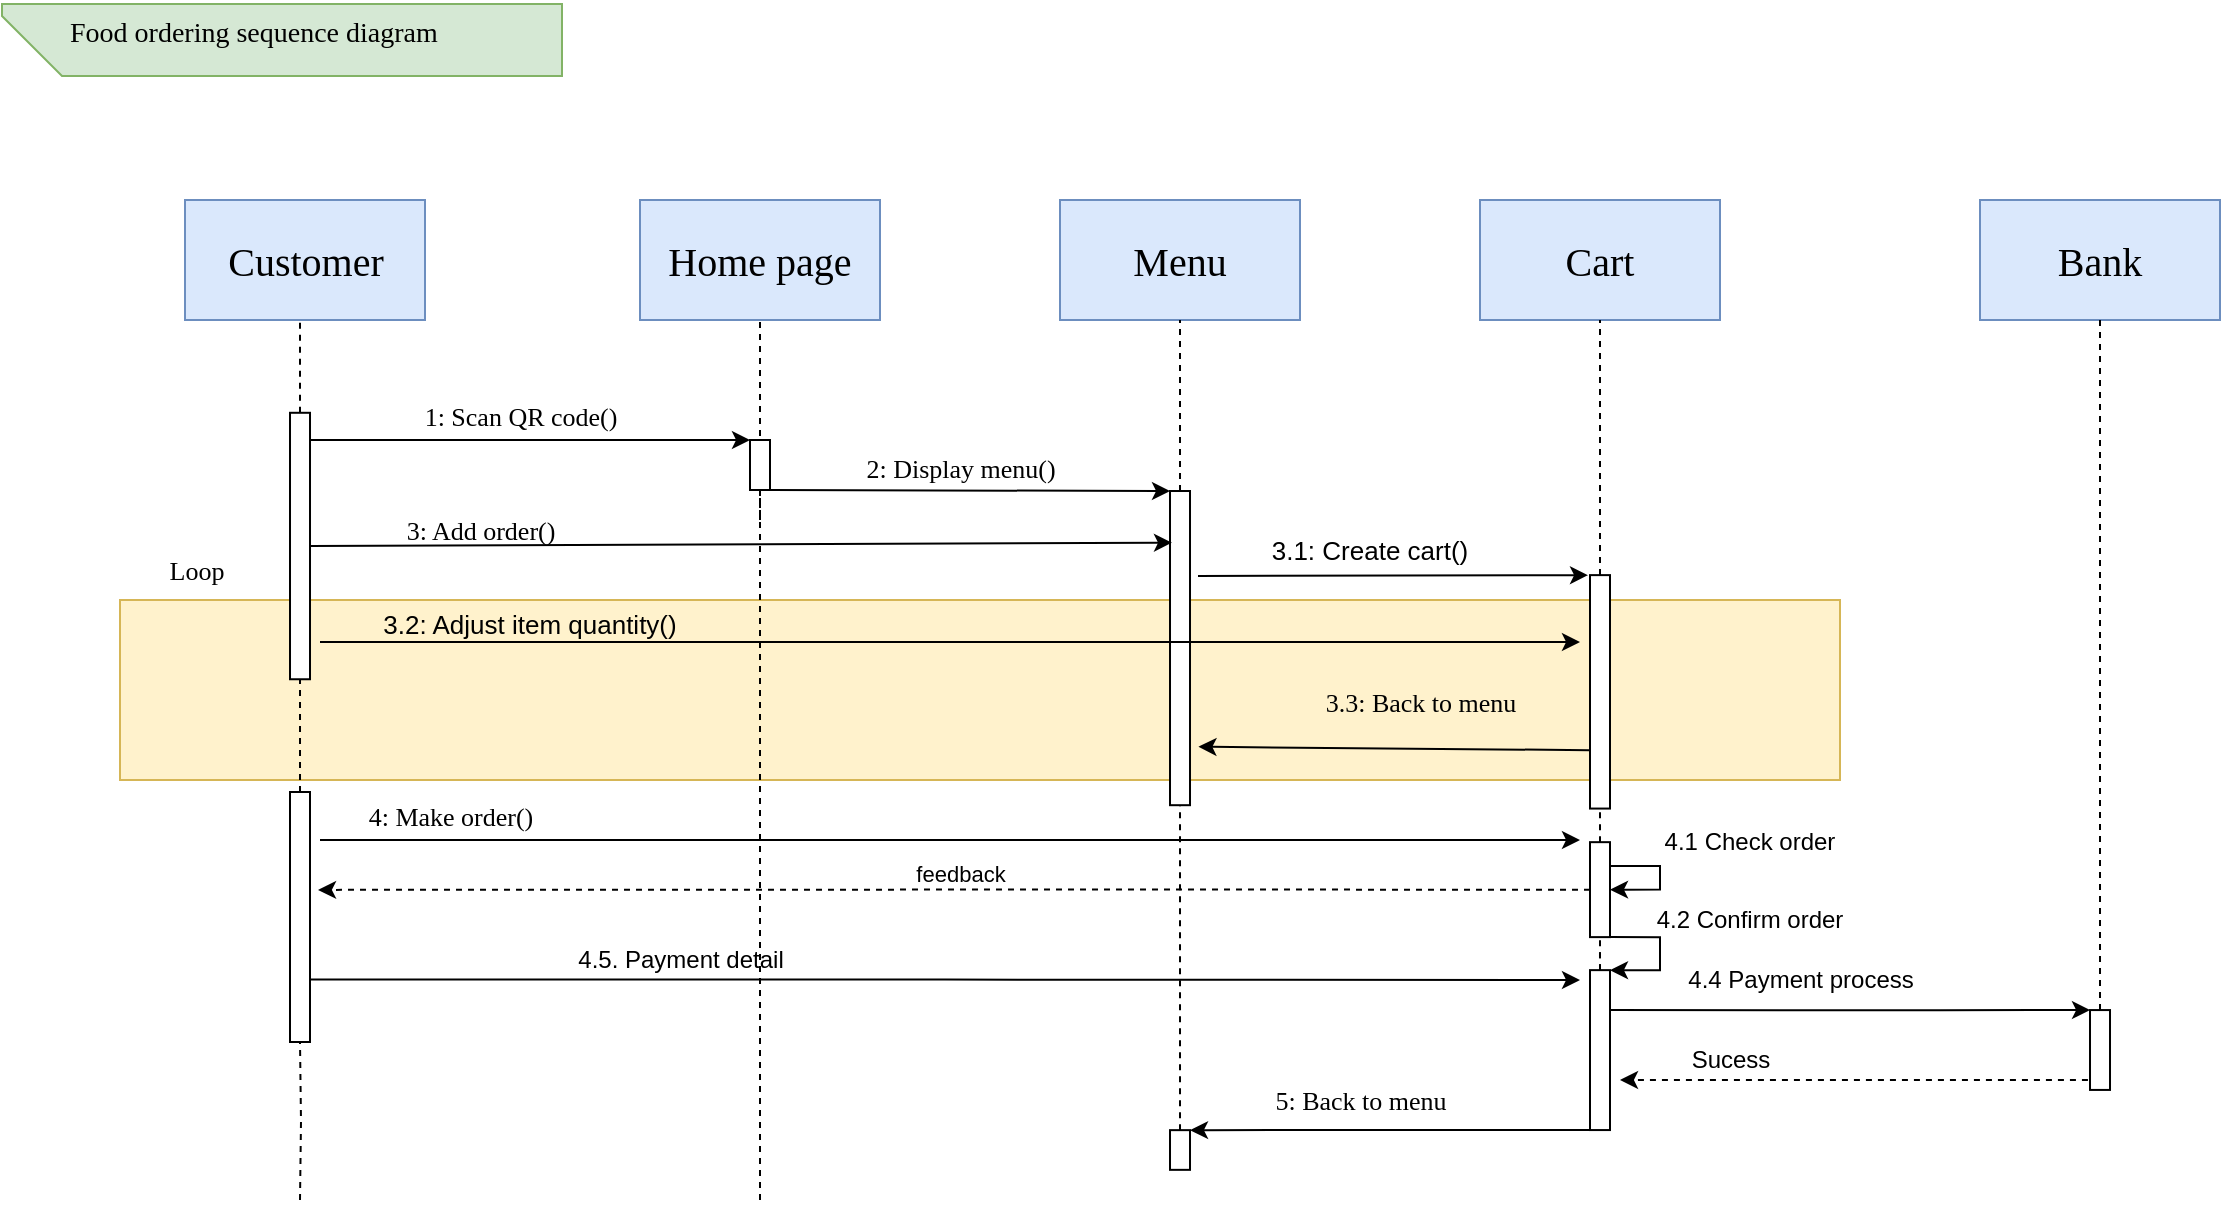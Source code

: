 <mxfile version="15.5.0" type="google" pages="2"><diagram name="05/10/2021" id="9361dd3d-8414-5efd-6122-117bd74ce7a7"><mxGraphModel dx="1422" dy="1200" grid="1" gridSize="10" guides="1" tooltips="1" connect="1" arrows="1" fold="1" page="0" pageScale="1.5" pageWidth="826" pageHeight="1169" background="none" math="0" shadow="0"><root><mxCell id="0"/><mxCell id="1" parent="0"/><mxCell id="J8pG7T0ODzPKXduQOm5k-126" value="" style="rounded=0;whiteSpace=wrap;html=1;fontFamily=Verdana;fontSize=13;fillColor=#fff2cc;strokeColor=#d6b656;" parent="1" vertex="1"><mxGeometry x="60" y="60" width="860" height="90" as="geometry"/></mxCell><mxCell id="J8pG7T0ODzPKXduQOm5k-93" value="" style="shape=card;whiteSpace=wrap;html=1;rotation=-90;fillColor=#d5e8d4;strokeColor=#82b366;direction=east;" parent="1" vertex="1"><mxGeometry x="123" y="-360" width="36" height="280" as="geometry"/></mxCell><mxCell id="J8pG7T0ODzPKXduQOm5k-92" value="Food ordering sequence diagram" style="text;strokeColor=none;fillColor=none;align=left;verticalAlign=middle;spacingLeft=4;spacingRight=4;overflow=hidden;points=[[0,0.5],[1,0.5]];portConstraint=eastwest;rotatable=0;fontFamily=Verdana;fontSize=14;direction=east;" parent="1" vertex="1"><mxGeometry x="29" y="-240" width="280" height="30" as="geometry"/></mxCell><mxCell id="J8pG7T0ODzPKXduQOm5k-95" value="&lt;font style=&quot;font-size: 20px&quot; face=&quot;Verdana&quot;&gt;Menu&lt;/font&gt;" style="rounded=0;whiteSpace=wrap;html=1;fillColor=#dae8fc;strokeColor=#6c8ebf;" parent="1" vertex="1"><mxGeometry x="530" y="-140" width="120" height="60" as="geometry"/></mxCell><mxCell id="J8pG7T0ODzPKXduQOm5k-96" value="&lt;font style=&quot;font-size: 20px&quot; face=&quot;Verdana&quot;&gt;Cart&lt;/font&gt;" style="rounded=0;whiteSpace=wrap;html=1;fillColor=#dae8fc;strokeColor=#6c8ebf;" parent="1" vertex="1"><mxGeometry x="740" y="-140" width="120" height="60" as="geometry"/></mxCell><mxCell id="J8pG7T0ODzPKXduQOm5k-97" value="" style="endArrow=none;dashed=1;html=1;fontFamily=Verdana;fontSize=14;entryX=0.5;entryY=1;entryDx=0;entryDy=0;startArrow=none;" parent="1" source="QFGXGNck66Hz6blY40Xn-1" edge="1"><mxGeometry width="50" height="50" relative="1" as="geometry"><mxPoint x="150" y="220" as="sourcePoint"/><mxPoint x="150" y="-80" as="targetPoint"/></mxGeometry></mxCell><mxCell id="J8pG7T0ODzPKXduQOm5k-98" value="" style="endArrow=classic;html=1;fontFamily=Verdana;fontSize=14;entryX=1;entryY=0;entryDx=0;entryDy=0;" parent="1" target="J8pG7T0ODzPKXduQOm5k-102" edge="1"><mxGeometry width="50" height="50" relative="1" as="geometry"><mxPoint x="150" y="-20" as="sourcePoint"/><mxPoint x="370" y="-20" as="targetPoint"/></mxGeometry></mxCell><mxCell id="J8pG7T0ODzPKXduQOm5k-99" value="" style="endArrow=none;dashed=1;html=1;fontFamily=Verdana;fontSize=17;entryX=0.5;entryY=1;entryDx=0;entryDy=0;" parent="1" edge="1"><mxGeometry width="50" height="50" relative="1" as="geometry"><mxPoint x="380" y="20" as="sourcePoint"/><mxPoint x="380" y="-80" as="targetPoint"/></mxGeometry></mxCell><mxCell id="J8pG7T0ODzPKXduQOm5k-101" value="1: Scan QR code()" style="text;html=1;align=center;verticalAlign=middle;resizable=0;points=[];autosize=1;strokeColor=none;fillColor=none;fontSize=13;fontFamily=Verdana;" parent="1" vertex="1"><mxGeometry x="190" y="-42" width="140" height="20" as="geometry"/></mxCell><mxCell id="J8pG7T0ODzPKXduQOm5k-102" value="" style="rounded=0;whiteSpace=wrap;html=1;fontFamily=Verdana;fontSize=13;rotation=-90;" parent="1" vertex="1"><mxGeometry x="367.5" y="-12.5" width="25" height="10" as="geometry"/></mxCell><mxCell id="J8pG7T0ODzPKXduQOm5k-105" value="" style="endArrow=none;dashed=1;html=1;fontFamily=Verdana;fontSize=13;entryX=0;entryY=0.5;entryDx=0;entryDy=0;" parent="1" target="J8pG7T0ODzPKXduQOm5k-102" edge="1"><mxGeometry width="50" height="50" relative="1" as="geometry"><mxPoint x="380" y="360" as="sourcePoint"/><mxPoint x="240" y="80" as="targetPoint"/></mxGeometry></mxCell><mxCell id="J8pG7T0ODzPKXduQOm5k-107" value="" style="rounded=0;whiteSpace=wrap;html=1;fontFamily=Verdana;fontSize=13;rotation=-90;" parent="1" vertex="1"><mxGeometry x="511.46" y="79.05" width="157.09" height="10" as="geometry"/></mxCell><mxCell id="J8pG7T0ODzPKXduQOm5k-110" value="" style="endArrow=classic;html=1;fontFamily=Verdana;fontSize=13;entryX=1;entryY=0;entryDx=0;entryDy=0;exitX=0;exitY=1;exitDx=0;exitDy=0;" parent="1" source="J8pG7T0ODzPKXduQOm5k-102" target="J8pG7T0ODzPKXduQOm5k-107" edge="1"><mxGeometry width="50" height="50" relative="1" as="geometry"><mxPoint x="380" y="6" as="sourcePoint"/><mxPoint x="570" y="25" as="targetPoint"/></mxGeometry></mxCell><mxCell id="J8pG7T0ODzPKXduQOm5k-111" value="" style="endArrow=none;dashed=1;html=1;fontFamily=Verdana;fontSize=13;entryX=0.5;entryY=1;entryDx=0;entryDy=0;exitX=1;exitY=0.5;exitDx=0;exitDy=0;" parent="1" source="J8pG7T0ODzPKXduQOm5k-107" target="J8pG7T0ODzPKXduQOm5k-95" edge="1"><mxGeometry width="50" height="50" relative="1" as="geometry"><mxPoint x="590" y="20" as="sourcePoint"/><mxPoint x="400" y="40" as="targetPoint"/></mxGeometry></mxCell><mxCell id="J8pG7T0ODzPKXduQOm5k-112" value="2: Display menu()" style="text;html=1;align=center;verticalAlign=middle;resizable=0;points=[];autosize=1;strokeColor=none;fillColor=none;fontSize=13;fontFamily=Verdana;" parent="1" vertex="1"><mxGeometry x="415" y="-16" width="130" height="20" as="geometry"/></mxCell><mxCell id="J8pG7T0ODzPKXduQOm5k-114" value="" style="endArrow=classic;html=1;fontFamily=Verdana;fontSize=13;exitX=0.5;exitY=1;exitDx=0;exitDy=0;entryX=0.924;entryY=0.099;entryDx=0;entryDy=0;entryPerimeter=0;" parent="1" source="QFGXGNck66Hz6blY40Xn-1" edge="1"><mxGeometry width="50" height="50" relative="1" as="geometry"><mxPoint x="155.005" y="36.01" as="sourcePoint"/><mxPoint x="585.995" y="31.342" as="targetPoint"/></mxGeometry></mxCell><mxCell id="J8pG7T0ODzPKXduQOm5k-115" value="" style="rounded=0;whiteSpace=wrap;html=1;fontFamily=Verdana;fontSize=13;rotation=-90;" parent="1" vertex="1"><mxGeometry x="741.64" y="100.92" width="116.72" height="10" as="geometry"/></mxCell><mxCell id="J8pG7T0ODzPKXduQOm5k-117" value="3: Add order()" style="text;html=1;align=center;verticalAlign=middle;resizable=0;points=[];autosize=1;strokeColor=none;fillColor=none;fontSize=13;fontFamily=Verdana;" parent="1" vertex="1"><mxGeometry x="185" y="15" width="110" height="20" as="geometry"/></mxCell><mxCell id="x2Wjz7FNC9mvVcoslnoW-4" style="edgeStyle=orthogonalEdgeStyle;rounded=0;orthogonalLoop=1;jettySize=auto;html=1;exitX=0;exitY=1;exitDx=0;exitDy=0;entryX=1;entryY=1;entryDx=0;entryDy=0;" parent="1" source="J8pG7T0ODzPKXduQOm5k-122" target="x2Wjz7FNC9mvVcoslnoW-7" edge="1"><mxGeometry relative="1" as="geometry"><mxPoint x="804.995" y="220.038" as="targetPoint"/><Array as="points"><mxPoint x="830" y="229"/><mxPoint x="830" y="245"/></Array></mxGeometry></mxCell><mxCell id="x2Wjz7FNC9mvVcoslnoW-32" style="edgeStyle=orthogonalEdgeStyle;rounded=0;orthogonalLoop=1;jettySize=auto;html=1;exitX=0.75;exitY=1;exitDx=0;exitDy=0;fontFamily=Helvetica;fontSize=12;entryX=0.5;entryY=1;entryDx=0;entryDy=0;" parent="1" source="J8pG7T0ODzPKXduQOm5k-122" target="J8pG7T0ODzPKXduQOm5k-122" edge="1"><mxGeometry relative="1" as="geometry"><mxPoint x="840" y="200" as="targetPoint"/><Array as="points"><mxPoint x="830" y="193"/><mxPoint x="830" y="205"/></Array></mxGeometry></mxCell><mxCell id="x2Wjz7FNC9mvVcoslnoW-34" style="edgeStyle=orthogonalEdgeStyle;rounded=0;orthogonalLoop=1;jettySize=auto;html=1;exitX=0.5;exitY=0;exitDx=0;exitDy=0;fontFamily=Helvetica;fontSize=12;dashed=1;" parent="1" source="J8pG7T0ODzPKXduQOm5k-122" edge="1"><mxGeometry relative="1" as="geometry"><mxPoint x="159.012" y="204.944" as="targetPoint"/></mxGeometry></mxCell><mxCell id="J8pG7T0ODzPKXduQOm5k-122" value="" style="rounded=0;whiteSpace=wrap;html=1;fontFamily=Verdana;fontSize=13;rotation=-90;" parent="1" vertex="1"><mxGeometry x="776.26" y="199.82" width="47.48" height="10" as="geometry"/></mxCell><mxCell id="J8pG7T0ODzPKXduQOm5k-127" value="Loop" style="text;html=1;align=center;verticalAlign=middle;resizable=0;points=[];autosize=1;strokeColor=none;fillColor=none;fontSize=13;fontFamily=Verdana;" parent="1" vertex="1"><mxGeometry x="73" y="35" width="50" height="20" as="geometry"/></mxCell><mxCell id="J8pG7T0ODzPKXduQOm5k-130" value="" style="endArrow=classic;html=1;fontFamily=Verdana;fontSize=13;entryX=0.186;entryY=1.422;entryDx=0;entryDy=0;entryPerimeter=0;exitX=0.25;exitY=0;exitDx=0;exitDy=0;" parent="1" source="J8pG7T0ODzPKXduQOm5k-115" target="J8pG7T0ODzPKXduQOm5k-107" edge="1"><mxGeometry width="50" height="50" relative="1" as="geometry"><mxPoint x="780" y="134" as="sourcePoint"/><mxPoint x="620" y="134" as="targetPoint"/></mxGeometry></mxCell><mxCell id="J8pG7T0ODzPKXduQOm5k-131" value="3.3: Back to menu" style="text;html=1;align=center;verticalAlign=middle;resizable=0;points=[];autosize=1;strokeColor=none;fillColor=none;fontSize=13;fontFamily=Verdana;" parent="1" vertex="1"><mxGeometry x="640" y="100.92" width="140" height="20" as="geometry"/></mxCell><mxCell id="J8pG7T0ODzPKXduQOm5k-133" value="4: Make order()" style="text;html=1;align=center;verticalAlign=middle;resizable=0;points=[];autosize=1;strokeColor=none;fillColor=none;fontSize=13;fontFamily=Verdana;" parent="1" vertex="1"><mxGeometry x="165" y="158" width="120" height="20" as="geometry"/></mxCell><mxCell id="J8pG7T0ODzPKXduQOm5k-136" value="" style="endArrow=none;dashed=1;html=1;fontFamily=Verdana;fontSize=13;entryX=0.5;entryY=1;entryDx=0;entryDy=0;exitX=1;exitY=0.5;exitDx=0;exitDy=0;" parent="1" source="J8pG7T0ODzPKXduQOm5k-115" target="J8pG7T0ODzPKXduQOm5k-96" edge="1"><mxGeometry width="50" height="50" relative="1" as="geometry"><mxPoint x="540" y="110" as="sourcePoint"/><mxPoint x="590" y="60" as="targetPoint"/></mxGeometry></mxCell><mxCell id="J8pG7T0ODzPKXduQOm5k-137" value="" style="endArrow=none;dashed=1;html=1;fontFamily=Verdana;fontSize=13;exitX=1;exitY=0.5;exitDx=0;exitDy=0;entryX=0;entryY=0.5;entryDx=0;entryDy=0;" parent="1" source="J8pG7T0ODzPKXduQOm5k-122" target="J8pG7T0ODzPKXduQOm5k-115" edge="1"><mxGeometry width="50" height="50" relative="1" as="geometry"><mxPoint x="540" y="110" as="sourcePoint"/><mxPoint x="802" y="110" as="targetPoint"/></mxGeometry></mxCell><mxCell id="J8pG7T0ODzPKXduQOm5k-139" value="5: Back to menu" style="text;html=1;align=center;verticalAlign=middle;resizable=0;points=[];autosize=1;strokeColor=none;fillColor=none;fontSize=13;fontFamily=Verdana;" parent="1" vertex="1"><mxGeometry x="620" y="300" width="120" height="20" as="geometry"/></mxCell><mxCell id="QFGXGNck66Hz6blY40Xn-1" value="" style="rounded=0;whiteSpace=wrap;html=1;fontFamily=Verdana;fontSize=13;rotation=-90;" parent="1" vertex="1"><mxGeometry x="83.39" y="28.01" width="133.23" height="10" as="geometry"/></mxCell><mxCell id="QFGXGNck66Hz6blY40Xn-2" value="" style="endArrow=none;dashed=1;html=1;fontFamily=Verdana;fontSize=14;entryX=0;entryY=0.5;entryDx=0;entryDy=0;startArrow=none;" parent="1" source="QFGXGNck66Hz6blY40Xn-11" target="QFGXGNck66Hz6blY40Xn-1" edge="1"><mxGeometry width="50" height="50" relative="1" as="geometry"><mxPoint x="150" y="240" as="sourcePoint"/><mxPoint x="150" y="190" as="targetPoint"/></mxGeometry></mxCell><mxCell id="QFGXGNck66Hz6blY40Xn-5" value="" style="endArrow=classic;html=1;entryX=1;entryY=0;entryDx=0;entryDy=0;" parent="1" edge="1"><mxGeometry width="50" height="50" relative="1" as="geometry"><mxPoint x="599" y="48" as="sourcePoint"/><mxPoint x="794" y="47.56" as="targetPoint"/></mxGeometry></mxCell><mxCell id="QFGXGNck66Hz6blY40Xn-6" value="3.1: Create cart()" style="text;html=1;strokeColor=none;fillColor=none;align=center;verticalAlign=middle;whiteSpace=wrap;rounded=0;fontSize=13;" parent="1" vertex="1"><mxGeometry x="610" y="25" width="150" height="20" as="geometry"/></mxCell><mxCell id="QFGXGNck66Hz6blY40Xn-7" value="" style="endArrow=classic;html=1;" parent="1" edge="1"><mxGeometry width="50" height="50" relative="1" as="geometry"><mxPoint x="160" y="81" as="sourcePoint"/><mxPoint x="790" y="81" as="targetPoint"/></mxGeometry></mxCell><mxCell id="QFGXGNck66Hz6blY40Xn-8" value="3.2: Adjust item quantity()" style="text;html=1;strokeColor=none;fillColor=none;align=center;verticalAlign=middle;whiteSpace=wrap;rounded=0;fontSize=13;" parent="1" vertex="1"><mxGeometry x="180" y="62" width="170" height="20" as="geometry"/></mxCell><mxCell id="x2Wjz7FNC9mvVcoslnoW-10" style="edgeStyle=orthogonalEdgeStyle;rounded=0;orthogonalLoop=1;jettySize=auto;html=1;exitX=0.25;exitY=1;exitDx=0;exitDy=0;" parent="1" source="QFGXGNck66Hz6blY40Xn-11" edge="1"><mxGeometry relative="1" as="geometry"><mxPoint x="790" y="250" as="targetPoint"/></mxGeometry></mxCell><mxCell id="QFGXGNck66Hz6blY40Xn-11" value="" style="rounded=0;whiteSpace=wrap;html=1;fontFamily=Verdana;fontSize=13;rotation=-90;" parent="1" vertex="1"><mxGeometry x="87.5" y="213.5" width="125" height="10" as="geometry"/></mxCell><mxCell id="QFGXGNck66Hz6blY40Xn-13" value="" style="endArrow=classic;html=1;fontSize=13;" parent="1" edge="1"><mxGeometry width="50" height="50" relative="1" as="geometry"><mxPoint x="160" y="180" as="sourcePoint"/><mxPoint x="790" y="180" as="targetPoint"/></mxGeometry></mxCell><mxCell id="QFGXGNck66Hz6blY40Xn-14" value="&lt;font style=&quot;font-size: 12px&quot;&gt;4.2 Confirm order&lt;/font&gt;" style="text;html=1;strokeColor=none;fillColor=none;align=center;verticalAlign=middle;whiteSpace=wrap;rounded=0;fontSize=13;" parent="1" vertex="1"><mxGeometry x="800" y="208.5" width="150" height="20" as="geometry"/></mxCell><mxCell id="x2Wjz7FNC9mvVcoslnoW-6" value="" style="endArrow=none;dashed=1;html=1;rounded=0;edgeStyle=orthogonalEdgeStyle;exitX=1;exitY=0.5;exitDx=0;exitDy=0;entryX=0;entryY=0.5;entryDx=0;entryDy=0;" parent="1" source="x2Wjz7FNC9mvVcoslnoW-7" target="J8pG7T0ODzPKXduQOm5k-122" edge="1"><mxGeometry width="50" height="50" relative="1" as="geometry"><mxPoint x="799.995" y="215.075" as="sourcePoint"/><mxPoint x="590" y="40" as="targetPoint"/></mxGeometry></mxCell><mxCell id="x2Wjz7FNC9mvVcoslnoW-13" style="edgeStyle=orthogonalEdgeStyle;rounded=0;orthogonalLoop=1;jettySize=auto;html=1;entryX=1;entryY=0;entryDx=0;entryDy=0;exitX=0.75;exitY=1;exitDx=0;exitDy=0;" parent="1" source="x2Wjz7FNC9mvVcoslnoW-7" target="x2Wjz7FNC9mvVcoslnoW-17" edge="1"><mxGeometry relative="1" as="geometry"><mxPoint x="970" y="290" as="targetPoint"/><mxPoint x="820" y="265" as="sourcePoint"/><Array as="points"><mxPoint x="970" y="265"/><mxPoint x="970" y="265"/></Array></mxGeometry></mxCell><mxCell id="x2Wjz7FNC9mvVcoslnoW-24" style="edgeStyle=orthogonalEdgeStyle;rounded=0;orthogonalLoop=1;jettySize=auto;html=1;exitX=0;exitY=0.25;exitDx=0;exitDy=0;entryX=1;entryY=1;entryDx=0;entryDy=0;" parent="1" source="x2Wjz7FNC9mvVcoslnoW-7" target="x2Wjz7FNC9mvVcoslnoW-23" edge="1"><mxGeometry relative="1" as="geometry"><Array as="points"><mxPoint x="750" y="325"/><mxPoint x="750" y="325"/></Array></mxGeometry></mxCell><mxCell id="x2Wjz7FNC9mvVcoslnoW-7" value="" style="rounded=0;whiteSpace=wrap;html=1;fontFamily=Verdana;fontSize=13;rotation=-90;" parent="1" vertex="1"><mxGeometry x="760.02" y="280.05" width="79.96" height="10" as="geometry"/></mxCell><mxCell id="x2Wjz7FNC9mvVcoslnoW-9" value="" style="endArrow=none;dashed=1;html=1;rounded=0;edgeStyle=orthogonalEdgeStyle;entryX=0;entryY=0.5;entryDx=0;entryDy=0;exitX=1;exitY=0.5;exitDx=0;exitDy=0;" parent="1" source="x2Wjz7FNC9mvVcoslnoW-7" edge="1"><mxGeometry width="50" height="50" relative="1" as="geometry"><mxPoint x="800" y="250" as="sourcePoint"/><mxPoint x="799.995" y="234.925" as="targetPoint"/></mxGeometry></mxCell><mxCell id="x2Wjz7FNC9mvVcoslnoW-11" value="4.5. Payment detail" style="text;html=1;align=center;verticalAlign=middle;resizable=0;points=[];autosize=1;strokeColor=none;fillColor=none;" parent="1" vertex="1"><mxGeometry x="280" y="230" width="120" height="20" as="geometry"/></mxCell><mxCell id="x2Wjz7FNC9mvVcoslnoW-14" value="&lt;font style=&quot;font-size: 20px&quot; face=&quot;Verdana&quot;&gt;Bank&lt;/font&gt;" style="rounded=0;whiteSpace=wrap;html=1;fillColor=#dae8fc;strokeColor=#6c8ebf;" parent="1" vertex="1"><mxGeometry x="990" y="-140" width="120" height="60" as="geometry"/></mxCell><mxCell id="x2Wjz7FNC9mvVcoslnoW-16" value="" style="endArrow=none;dashed=1;html=1;rounded=0;edgeStyle=orthogonalEdgeStyle;entryX=0.5;entryY=1;entryDx=0;entryDy=0;exitX=1;exitY=0.5;exitDx=0;exitDy=0;" parent="1" source="x2Wjz7FNC9mvVcoslnoW-17" target="x2Wjz7FNC9mvVcoslnoW-14" edge="1"><mxGeometry width="50" height="50" relative="1" as="geometry"><mxPoint x="1050" y="190" as="sourcePoint"/><mxPoint x="720" y="40" as="targetPoint"/></mxGeometry></mxCell><mxCell id="x2Wjz7FNC9mvVcoslnoW-19" style="edgeStyle=orthogonalEdgeStyle;rounded=0;orthogonalLoop=1;jettySize=auto;html=1;exitX=0;exitY=0;exitDx=0;exitDy=0;dashed=1;" parent="1" source="x2Wjz7FNC9mvVcoslnoW-17" edge="1"><mxGeometry relative="1" as="geometry"><mxPoint x="810" y="300" as="targetPoint"/><Array as="points"><mxPoint x="1045" y="300"/></Array></mxGeometry></mxCell><mxCell id="x2Wjz7FNC9mvVcoslnoW-17" value="" style="rounded=0;whiteSpace=wrap;html=1;fontFamily=Verdana;fontSize=13;rotation=-90;" parent="1" vertex="1"><mxGeometry x="1030.04" y="280" width="39.93" height="10" as="geometry"/></mxCell><mxCell id="x2Wjz7FNC9mvVcoslnoW-18" value="4.4 Payment process" style="text;html=1;align=center;verticalAlign=middle;resizable=0;points=[];autosize=1;strokeColor=none;fillColor=none;" parent="1" vertex="1"><mxGeometry x="835" y="240" width="130" height="20" as="geometry"/></mxCell><mxCell id="x2Wjz7FNC9mvVcoslnoW-20" value="Sucess" style="text;html=1;align=center;verticalAlign=middle;resizable=0;points=[];autosize=1;strokeColor=none;fillColor=none;" parent="1" vertex="1"><mxGeometry x="840" y="280" width="50" height="20" as="geometry"/></mxCell><mxCell id="x2Wjz7FNC9mvVcoslnoW-22" value="" style="endArrow=none;dashed=1;html=1;rounded=0;edgeStyle=orthogonalEdgeStyle;entryX=0;entryY=0.5;entryDx=0;entryDy=0;exitX=1;exitY=0.5;exitDx=0;exitDy=0;" parent="1" source="x2Wjz7FNC9mvVcoslnoW-23" target="J8pG7T0ODzPKXduQOm5k-107" edge="1"><mxGeometry width="50" height="50" relative="1" as="geometry"><mxPoint x="590" y="280" as="sourcePoint"/><mxPoint x="650" y="140" as="targetPoint"/></mxGeometry></mxCell><mxCell id="x2Wjz7FNC9mvVcoslnoW-23" value="" style="rounded=0;whiteSpace=wrap;html=1;fontFamily=Verdana;fontSize=13;rotation=-90;" parent="1" vertex="1"><mxGeometry x="580.08" y="330" width="19.85" height="10" as="geometry"/></mxCell><mxCell id="x2Wjz7FNC9mvVcoslnoW-26" value="" style="endArrow=none;dashed=1;html=1;rounded=0;edgeStyle=orthogonalEdgeStyle;entryX=0;entryY=0.5;entryDx=0;entryDy=0;" parent="1" target="QFGXGNck66Hz6blY40Xn-11" edge="1"><mxGeometry width="50" height="50" relative="1" as="geometry"><mxPoint x="150" y="360" as="sourcePoint"/><mxPoint x="780" y="260" as="targetPoint"/></mxGeometry></mxCell><mxCell id="x2Wjz7FNC9mvVcoslnoW-27" value="&lt;font style=&quot;font-size: 20px&quot; face=&quot;Verdana&quot;&gt;Home page&lt;/font&gt;" style="rounded=0;whiteSpace=wrap;html=1;fillColor=#dae8fc;strokeColor=#6c8ebf;" parent="1" vertex="1"><mxGeometry x="320" y="-140" width="120" height="60" as="geometry"/></mxCell><mxCell id="x2Wjz7FNC9mvVcoslnoW-29" value="&lt;font face=&quot;Verdana&quot;&gt;&lt;span style=&quot;font-size: 20px&quot;&gt;Customer&lt;/span&gt;&lt;/font&gt;" style="rounded=0;whiteSpace=wrap;html=1;fillColor=#dae8fc;strokeColor=#6c8ebf;" parent="1" vertex="1"><mxGeometry x="92.5" y="-140" width="120" height="60" as="geometry"/></mxCell><mxCell id="x2Wjz7FNC9mvVcoslnoW-33" value="&lt;font style=&quot;font-size: 12px&quot;&gt;4.1 Check order&lt;/font&gt;" style="text;html=1;strokeColor=none;fillColor=none;align=center;verticalAlign=middle;whiteSpace=wrap;rounded=0;fontSize=13;" parent="1" vertex="1"><mxGeometry x="800" y="170" width="150" height="20" as="geometry"/></mxCell><mxCell id="x2Wjz7FNC9mvVcoslnoW-35" value="&lt;font style=&quot;font-size: 11px&quot;&gt;feedback&lt;/font&gt;" style="text;html=1;align=center;verticalAlign=middle;resizable=0;points=[];autosize=1;strokeColor=none;fillColor=none;fontSize=12;fontFamily=Helvetica;" parent="1" vertex="1"><mxGeometry x="450" y="186.82" width="60" height="20" as="geometry"/></mxCell></root></mxGraphModel></diagram><diagram id="SOXp93fgrKE-1DE0VthY" name="Page-2"><mxGraphModel dx="2591" dy="800" grid="1" gridSize="10" guides="1" tooltips="1" connect="1" arrows="1" fold="1" page="1" pageScale="1" pageWidth="1169" pageHeight="827" math="0" shadow="0"><root><mxCell id="QEuXKGrhex9NY_9mlQQe-0"/><mxCell id="QEuXKGrhex9NY_9mlQQe-1" parent="QEuXKGrhex9NY_9mlQQe-0"/><mxCell id="QEuXKGrhex9NY_9mlQQe-2" value="" style="shape=image;verticalLabelPosition=bottom;labelBackgroundColor=#ffffff;verticalAlign=top;aspect=fixed;imageAspect=0;image=http://blog.ntechdevelopers.com/wp-content/uploads/2021/09/Image2.png;" vertex="1" parent="QEuXKGrhex9NY_9mlQQe-1"><mxGeometry x="-60" y="380" width="1034.63" height="770" as="geometry"/></mxCell><mxCell id="KfnmcvBDxnTNX1BG2NGo-0" value="&lt;h1&gt;Tham khảo, vnpay&amp;nbsp;&lt;/h1&gt;" style="text;html=1;strokeColor=none;fillColor=none;spacing=5;spacingTop=-20;whiteSpace=wrap;overflow=hidden;rounded=0;" vertex="1" parent="QEuXKGrhex9NY_9mlQQe-1"><mxGeometry x="1100" y="390" width="190" height="120" as="geometry"/></mxCell></root></mxGraphModel></diagram></mxfile>